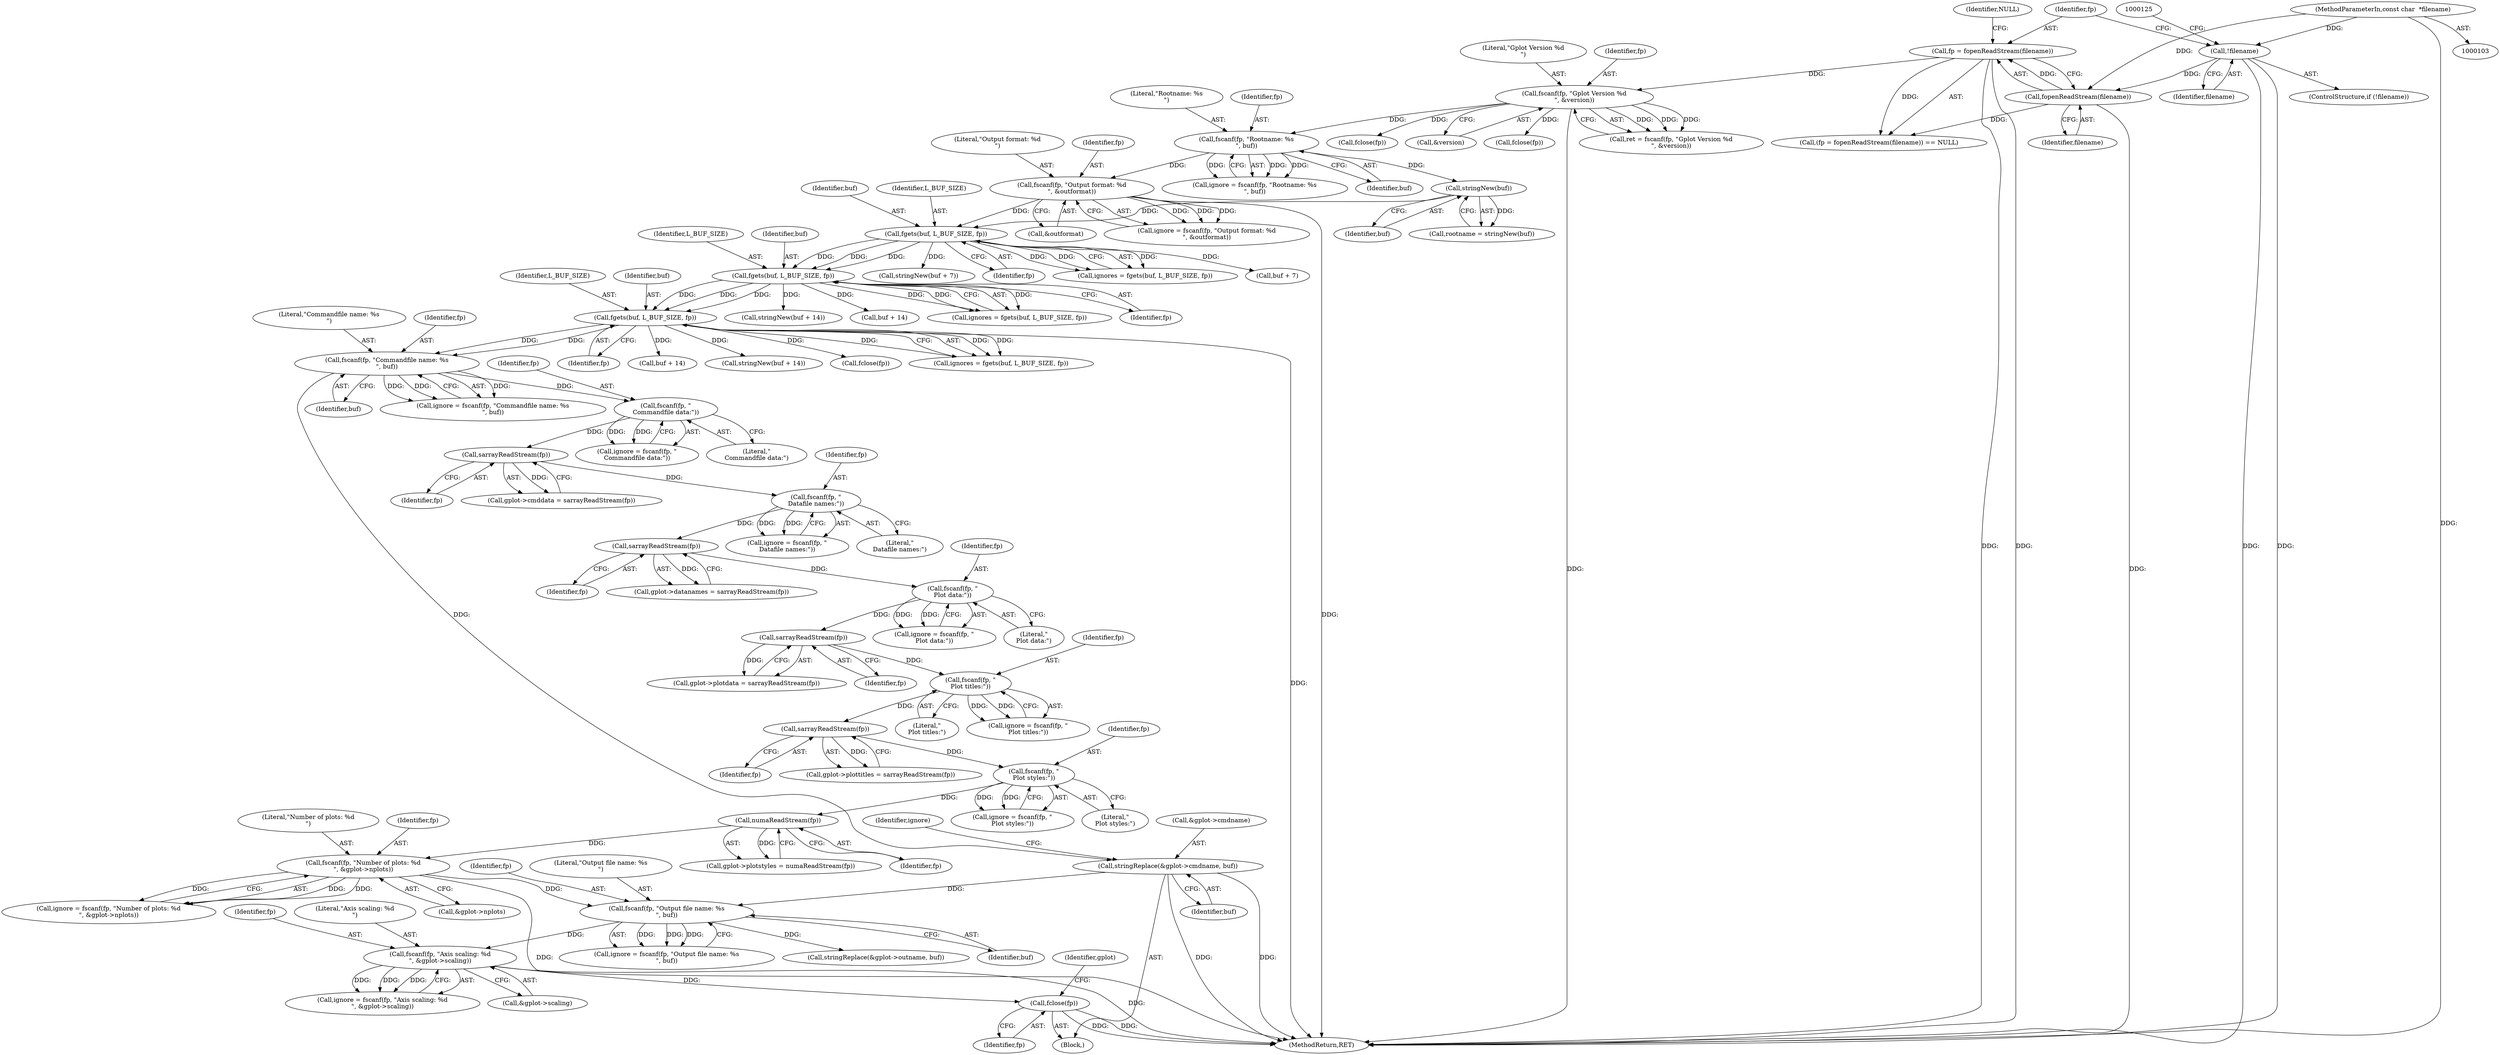 digraph "0_leptonica_ee301cb2029db8a6289c5295daa42bba7715e99a_4@API" {
"1000407" [label="(Call,fclose(fp))"];
"1000400" [label="(Call,fscanf(fp, \"Axis scaling: %d\n\", &gplot->scaling))"];
"1000388" [label="(Call,fscanf(fp, \"Output file name: %s\n\", buf))"];
"1000379" [label="(Call,fscanf(fp, \"Number of plots: %d\n\", &gplot->nplots))"];
"1000375" [label="(Call,numaReadStream(fp))"];
"1000368" [label="(Call,fscanf(fp, \"\nPlot styles:\"))"];
"1000364" [label="(Call,sarrayReadStream(fp))"];
"1000357" [label="(Call,fscanf(fp, \"\nPlot titles:\"))"];
"1000353" [label="(Call,sarrayReadStream(fp))"];
"1000346" [label="(Call,fscanf(fp, \"\nPlot data:\"))"];
"1000342" [label="(Call,sarrayReadStream(fp))"];
"1000335" [label="(Call,fscanf(fp, \"\nDatafile names:\"))"];
"1000331" [label="(Call,sarrayReadStream(fp))"];
"1000324" [label="(Call,fscanf(fp, \"\nCommandfile data:\"))"];
"1000312" [label="(Call,fscanf(fp, \"Commandfile name: %s\n\", buf))"];
"1000238" [label="(Call,fgets(buf, L_BUF_SIZE, fp))"];
"1000218" [label="(Call,fgets(buf, L_BUF_SIZE, fp))"];
"1000198" [label="(Call,fgets(buf, L_BUF_SIZE, fp))"];
"1000187" [label="(Call,stringNew(buf))"];
"1000181" [label="(Call,fscanf(fp, \"Rootname: %s\n\", buf))"];
"1000146" [label="(Call,fscanf(fp, \"Gplot Version %d\n\", &version))"];
"1000132" [label="(Call,fp = fopenReadStream(filename))"];
"1000134" [label="(Call,fopenReadStream(filename))"];
"1000121" [label="(Call,!filename)"];
"1000104" [label="(MethodParameterIn,const char  *filename)"];
"1000191" [label="(Call,fscanf(fp, \"Output format: %d\n\", &outformat))"];
"1000316" [label="(Call,stringReplace(&gplot->cmdname, buf))"];
"1000224" [label="(Call,stringNew(buf + 14))"];
"1000204" [label="(Call,stringNew(buf + 7))"];
"1000133" [label="(Identifier,fp)"];
"1000400" [label="(Call,fscanf(fp, \"Axis scaling: %d\n\", &gplot->scaling))"];
"1000241" [label="(Identifier,fp)"];
"1000388" [label="(Call,fscanf(fp, \"Output file name: %s\n\", buf))"];
"1000359" [label="(Literal,\"\nPlot titles:\")"];
"1000134" [label="(Call,fopenReadStream(filename))"];
"1000386" [label="(Call,ignore = fscanf(fp, \"Output file name: %s\n\", buf))"];
"1000357" [label="(Call,fscanf(fp, \"\nPlot titles:\"))"];
"1000335" [label="(Call,fscanf(fp, \"\nDatafile names:\"))"];
"1000187" [label="(Call,stringNew(buf))"];
"1000369" [label="(Identifier,fp)"];
"1000183" [label="(Literal,\"Rootname: %s\n\")"];
"1000364" [label="(Call,sarrayReadStream(fp))"];
"1000201" [label="(Identifier,fp)"];
"1000375" [label="(Call,numaReadStream(fp))"];
"1000135" [label="(Identifier,filename)"];
"1000332" [label="(Identifier,fp)"];
"1000371" [label="(Call,gplot->plotstyles = numaReadStream(fp))"];
"1000312" [label="(Call,fscanf(fp, \"Commandfile name: %s\n\", buf))"];
"1000132" [label="(Call,fp = fopenReadStream(filename))"];
"1000325" [label="(Identifier,fp)"];
"1000225" [label="(Call,buf + 14)"];
"1000355" [label="(Call,ignore = fscanf(fp, \"\nPlot titles:\"))"];
"1000188" [label="(Identifier,buf)"];
"1000179" [label="(Call,ignore = fscanf(fp, \"Rootname: %s\n\", buf))"];
"1000322" [label="(Call,ignore = fscanf(fp, \"\nCommandfile data:\"))"];
"1000181" [label="(Call,fscanf(fp, \"Rootname: %s\n\", buf))"];
"1000316" [label="(Call,stringReplace(&gplot->cmdname, buf))"];
"1000131" [label="(Call,(fp = fopenReadStream(filename)) == NULL)"];
"1000185" [label="(Call,rootname = stringNew(buf))"];
"1000199" [label="(Identifier,buf)"];
"1000194" [label="(Call,&outformat)"];
"1000336" [label="(Identifier,fp)"];
"1000366" [label="(Call,ignore = fscanf(fp, \"\nPlot styles:\"))"];
"1000324" [label="(Call,fscanf(fp, \"\nCommandfile data:\"))"];
"1000381" [label="(Literal,\"Number of plots: %d\n\")"];
"1000333" [label="(Call,ignore = fscanf(fp, \"\nDatafile names:\"))"];
"1000191" [label="(Call,fscanf(fp, \"Output format: %d\n\", &outformat))"];
"1000198" [label="(Call,fgets(buf, L_BUF_SIZE, fp))"];
"1000120" [label="(ControlStructure,if (!filename))"];
"1000105" [label="(Block,)"];
"1000327" [label="(Call,gplot->cmddata = sarrayReadStream(fp))"];
"1000392" [label="(Call,stringReplace(&gplot->outname, buf))"];
"1000410" [label="(Identifier,gplot)"];
"1000144" [label="(Call,ret = fscanf(fp, \"Gplot Version %d\n\", &version))"];
"1000189" [label="(Call,ignore = fscanf(fp, \"Output format: %d\n\", &outformat))"];
"1000376" [label="(Identifier,fp)"];
"1000382" [label="(Call,&gplot->nplots)"];
"1000323" [label="(Identifier,ignore)"];
"1000326" [label="(Literal,\"\nCommandfile data:\")"];
"1000245" [label="(Call,buf + 14)"];
"1000148" [label="(Literal,\"Gplot Version %d\n\")"];
"1000216" [label="(Call,ignores = fgets(buf, L_BUF_SIZE, fp))"];
"1000104" [label="(MethodParameterIn,const char  *filename)"];
"1000379" [label="(Call,fscanf(fp, \"Number of plots: %d\n\", &gplot->nplots))"];
"1000200" [label="(Identifier,L_BUF_SIZE)"];
"1000184" [label="(Identifier,buf)"];
"1000411" [label="(MethodReturn,RET)"];
"1000343" [label="(Identifier,fp)"];
"1000342" [label="(Call,sarrayReadStream(fp))"];
"1000314" [label="(Literal,\"Commandfile name: %s\n\")"];
"1000380" [label="(Identifier,fp)"];
"1000337" [label="(Literal,\"\nDatafile names:\")"];
"1000377" [label="(Call,ignore = fscanf(fp, \"Number of plots: %d\n\", &gplot->nplots))"];
"1000315" [label="(Identifier,buf)"];
"1000344" [label="(Call,ignore = fscanf(fp, \"\nPlot data:\"))"];
"1000240" [label="(Identifier,L_BUF_SIZE)"];
"1000244" [label="(Call,stringNew(buf + 14))"];
"1000407" [label="(Call,fclose(fp))"];
"1000170" [label="(Call,fclose(fp))"];
"1000146" [label="(Call,fscanf(fp, \"Gplot Version %d\n\", &version))"];
"1000121" [label="(Call,!filename)"];
"1000346" [label="(Call,fscanf(fp, \"\nPlot data:\"))"];
"1000196" [label="(Call,ignores = fgets(buf, L_BUF_SIZE, fp))"];
"1000349" [label="(Call,gplot->plotdata = sarrayReadStream(fp))"];
"1000149" [label="(Call,&version)"];
"1000238" [label="(Call,fgets(buf, L_BUF_SIZE, fp))"];
"1000365" [label="(Identifier,fp)"];
"1000122" [label="(Identifier,filename)"];
"1000401" [label="(Identifier,fp)"];
"1000147" [label="(Identifier,fp)"];
"1000193" [label="(Literal,\"Output format: %d\n\")"];
"1000276" [label="(Call,fclose(fp))"];
"1000391" [label="(Identifier,buf)"];
"1000347" [label="(Identifier,fp)"];
"1000338" [label="(Call,gplot->datanames = sarrayReadStream(fp))"];
"1000192" [label="(Identifier,fp)"];
"1000239" [label="(Identifier,buf)"];
"1000156" [label="(Call,fclose(fp))"];
"1000348" [label="(Literal,\"\nPlot data:\")"];
"1000321" [label="(Identifier,buf)"];
"1000220" [label="(Identifier,L_BUF_SIZE)"];
"1000313" [label="(Identifier,fp)"];
"1000218" [label="(Call,fgets(buf, L_BUF_SIZE, fp))"];
"1000389" [label="(Identifier,fp)"];
"1000368" [label="(Call,fscanf(fp, \"\nPlot styles:\"))"];
"1000390" [label="(Literal,\"Output file name: %s\n\")"];
"1000354" [label="(Identifier,fp)"];
"1000182" [label="(Identifier,fp)"];
"1000219" [label="(Identifier,buf)"];
"1000408" [label="(Identifier,fp)"];
"1000205" [label="(Call,buf + 7)"];
"1000402" [label="(Literal,\"Axis scaling: %d\n\")"];
"1000236" [label="(Call,ignores = fgets(buf, L_BUF_SIZE, fp))"];
"1000370" [label="(Literal,\"\nPlot styles:\")"];
"1000358" [label="(Identifier,fp)"];
"1000221" [label="(Identifier,fp)"];
"1000331" [label="(Call,sarrayReadStream(fp))"];
"1000398" [label="(Call,ignore = fscanf(fp, \"Axis scaling: %d\n\", &gplot->scaling))"];
"1000360" [label="(Call,gplot->plottitles = sarrayReadStream(fp))"];
"1000317" [label="(Call,&gplot->cmdname)"];
"1000353" [label="(Call,sarrayReadStream(fp))"];
"1000403" [label="(Call,&gplot->scaling)"];
"1000310" [label="(Call,ignore = fscanf(fp, \"Commandfile name: %s\n\", buf))"];
"1000136" [label="(Identifier,NULL)"];
"1000407" -> "1000105"  [label="AST: "];
"1000407" -> "1000408"  [label="CFG: "];
"1000408" -> "1000407"  [label="AST: "];
"1000410" -> "1000407"  [label="CFG: "];
"1000407" -> "1000411"  [label="DDG: "];
"1000407" -> "1000411"  [label="DDG: "];
"1000400" -> "1000407"  [label="DDG: "];
"1000400" -> "1000398"  [label="AST: "];
"1000400" -> "1000403"  [label="CFG: "];
"1000401" -> "1000400"  [label="AST: "];
"1000402" -> "1000400"  [label="AST: "];
"1000403" -> "1000400"  [label="AST: "];
"1000398" -> "1000400"  [label="CFG: "];
"1000400" -> "1000411"  [label="DDG: "];
"1000400" -> "1000398"  [label="DDG: "];
"1000400" -> "1000398"  [label="DDG: "];
"1000400" -> "1000398"  [label="DDG: "];
"1000388" -> "1000400"  [label="DDG: "];
"1000388" -> "1000386"  [label="AST: "];
"1000388" -> "1000391"  [label="CFG: "];
"1000389" -> "1000388"  [label="AST: "];
"1000390" -> "1000388"  [label="AST: "];
"1000391" -> "1000388"  [label="AST: "];
"1000386" -> "1000388"  [label="CFG: "];
"1000388" -> "1000386"  [label="DDG: "];
"1000388" -> "1000386"  [label="DDG: "];
"1000388" -> "1000386"  [label="DDG: "];
"1000379" -> "1000388"  [label="DDG: "];
"1000316" -> "1000388"  [label="DDG: "];
"1000388" -> "1000392"  [label="DDG: "];
"1000379" -> "1000377"  [label="AST: "];
"1000379" -> "1000382"  [label="CFG: "];
"1000380" -> "1000379"  [label="AST: "];
"1000381" -> "1000379"  [label="AST: "];
"1000382" -> "1000379"  [label="AST: "];
"1000377" -> "1000379"  [label="CFG: "];
"1000379" -> "1000411"  [label="DDG: "];
"1000379" -> "1000377"  [label="DDG: "];
"1000379" -> "1000377"  [label="DDG: "];
"1000379" -> "1000377"  [label="DDG: "];
"1000375" -> "1000379"  [label="DDG: "];
"1000375" -> "1000371"  [label="AST: "];
"1000375" -> "1000376"  [label="CFG: "];
"1000376" -> "1000375"  [label="AST: "];
"1000371" -> "1000375"  [label="CFG: "];
"1000375" -> "1000371"  [label="DDG: "];
"1000368" -> "1000375"  [label="DDG: "];
"1000368" -> "1000366"  [label="AST: "];
"1000368" -> "1000370"  [label="CFG: "];
"1000369" -> "1000368"  [label="AST: "];
"1000370" -> "1000368"  [label="AST: "];
"1000366" -> "1000368"  [label="CFG: "];
"1000368" -> "1000366"  [label="DDG: "];
"1000368" -> "1000366"  [label="DDG: "];
"1000364" -> "1000368"  [label="DDG: "];
"1000364" -> "1000360"  [label="AST: "];
"1000364" -> "1000365"  [label="CFG: "];
"1000365" -> "1000364"  [label="AST: "];
"1000360" -> "1000364"  [label="CFG: "];
"1000364" -> "1000360"  [label="DDG: "];
"1000357" -> "1000364"  [label="DDG: "];
"1000357" -> "1000355"  [label="AST: "];
"1000357" -> "1000359"  [label="CFG: "];
"1000358" -> "1000357"  [label="AST: "];
"1000359" -> "1000357"  [label="AST: "];
"1000355" -> "1000357"  [label="CFG: "];
"1000357" -> "1000355"  [label="DDG: "];
"1000357" -> "1000355"  [label="DDG: "];
"1000353" -> "1000357"  [label="DDG: "];
"1000353" -> "1000349"  [label="AST: "];
"1000353" -> "1000354"  [label="CFG: "];
"1000354" -> "1000353"  [label="AST: "];
"1000349" -> "1000353"  [label="CFG: "];
"1000353" -> "1000349"  [label="DDG: "];
"1000346" -> "1000353"  [label="DDG: "];
"1000346" -> "1000344"  [label="AST: "];
"1000346" -> "1000348"  [label="CFG: "];
"1000347" -> "1000346"  [label="AST: "];
"1000348" -> "1000346"  [label="AST: "];
"1000344" -> "1000346"  [label="CFG: "];
"1000346" -> "1000344"  [label="DDG: "];
"1000346" -> "1000344"  [label="DDG: "];
"1000342" -> "1000346"  [label="DDG: "];
"1000342" -> "1000338"  [label="AST: "];
"1000342" -> "1000343"  [label="CFG: "];
"1000343" -> "1000342"  [label="AST: "];
"1000338" -> "1000342"  [label="CFG: "];
"1000342" -> "1000338"  [label="DDG: "];
"1000335" -> "1000342"  [label="DDG: "];
"1000335" -> "1000333"  [label="AST: "];
"1000335" -> "1000337"  [label="CFG: "];
"1000336" -> "1000335"  [label="AST: "];
"1000337" -> "1000335"  [label="AST: "];
"1000333" -> "1000335"  [label="CFG: "];
"1000335" -> "1000333"  [label="DDG: "];
"1000335" -> "1000333"  [label="DDG: "];
"1000331" -> "1000335"  [label="DDG: "];
"1000331" -> "1000327"  [label="AST: "];
"1000331" -> "1000332"  [label="CFG: "];
"1000332" -> "1000331"  [label="AST: "];
"1000327" -> "1000331"  [label="CFG: "];
"1000331" -> "1000327"  [label="DDG: "];
"1000324" -> "1000331"  [label="DDG: "];
"1000324" -> "1000322"  [label="AST: "];
"1000324" -> "1000326"  [label="CFG: "];
"1000325" -> "1000324"  [label="AST: "];
"1000326" -> "1000324"  [label="AST: "];
"1000322" -> "1000324"  [label="CFG: "];
"1000324" -> "1000322"  [label="DDG: "];
"1000324" -> "1000322"  [label="DDG: "];
"1000312" -> "1000324"  [label="DDG: "];
"1000312" -> "1000310"  [label="AST: "];
"1000312" -> "1000315"  [label="CFG: "];
"1000313" -> "1000312"  [label="AST: "];
"1000314" -> "1000312"  [label="AST: "];
"1000315" -> "1000312"  [label="AST: "];
"1000310" -> "1000312"  [label="CFG: "];
"1000312" -> "1000310"  [label="DDG: "];
"1000312" -> "1000310"  [label="DDG: "];
"1000312" -> "1000310"  [label="DDG: "];
"1000238" -> "1000312"  [label="DDG: "];
"1000238" -> "1000312"  [label="DDG: "];
"1000312" -> "1000316"  [label="DDG: "];
"1000238" -> "1000236"  [label="AST: "];
"1000238" -> "1000241"  [label="CFG: "];
"1000239" -> "1000238"  [label="AST: "];
"1000240" -> "1000238"  [label="AST: "];
"1000241" -> "1000238"  [label="AST: "];
"1000236" -> "1000238"  [label="CFG: "];
"1000238" -> "1000411"  [label="DDG: "];
"1000238" -> "1000236"  [label="DDG: "];
"1000238" -> "1000236"  [label="DDG: "];
"1000238" -> "1000236"  [label="DDG: "];
"1000218" -> "1000238"  [label="DDG: "];
"1000218" -> "1000238"  [label="DDG: "];
"1000218" -> "1000238"  [label="DDG: "];
"1000238" -> "1000244"  [label="DDG: "];
"1000238" -> "1000245"  [label="DDG: "];
"1000238" -> "1000276"  [label="DDG: "];
"1000218" -> "1000216"  [label="AST: "];
"1000218" -> "1000221"  [label="CFG: "];
"1000219" -> "1000218"  [label="AST: "];
"1000220" -> "1000218"  [label="AST: "];
"1000221" -> "1000218"  [label="AST: "];
"1000216" -> "1000218"  [label="CFG: "];
"1000218" -> "1000216"  [label="DDG: "];
"1000218" -> "1000216"  [label="DDG: "];
"1000218" -> "1000216"  [label="DDG: "];
"1000198" -> "1000218"  [label="DDG: "];
"1000198" -> "1000218"  [label="DDG: "];
"1000198" -> "1000218"  [label="DDG: "];
"1000218" -> "1000224"  [label="DDG: "];
"1000218" -> "1000225"  [label="DDG: "];
"1000198" -> "1000196"  [label="AST: "];
"1000198" -> "1000201"  [label="CFG: "];
"1000199" -> "1000198"  [label="AST: "];
"1000200" -> "1000198"  [label="AST: "];
"1000201" -> "1000198"  [label="AST: "];
"1000196" -> "1000198"  [label="CFG: "];
"1000198" -> "1000196"  [label="DDG: "];
"1000198" -> "1000196"  [label="DDG: "];
"1000198" -> "1000196"  [label="DDG: "];
"1000187" -> "1000198"  [label="DDG: "];
"1000191" -> "1000198"  [label="DDG: "];
"1000198" -> "1000204"  [label="DDG: "];
"1000198" -> "1000205"  [label="DDG: "];
"1000187" -> "1000185"  [label="AST: "];
"1000187" -> "1000188"  [label="CFG: "];
"1000188" -> "1000187"  [label="AST: "];
"1000185" -> "1000187"  [label="CFG: "];
"1000187" -> "1000185"  [label="DDG: "];
"1000181" -> "1000187"  [label="DDG: "];
"1000181" -> "1000179"  [label="AST: "];
"1000181" -> "1000184"  [label="CFG: "];
"1000182" -> "1000181"  [label="AST: "];
"1000183" -> "1000181"  [label="AST: "];
"1000184" -> "1000181"  [label="AST: "];
"1000179" -> "1000181"  [label="CFG: "];
"1000181" -> "1000179"  [label="DDG: "];
"1000181" -> "1000179"  [label="DDG: "];
"1000181" -> "1000179"  [label="DDG: "];
"1000146" -> "1000181"  [label="DDG: "];
"1000181" -> "1000191"  [label="DDG: "];
"1000146" -> "1000144"  [label="AST: "];
"1000146" -> "1000149"  [label="CFG: "];
"1000147" -> "1000146"  [label="AST: "];
"1000148" -> "1000146"  [label="AST: "];
"1000149" -> "1000146"  [label="AST: "];
"1000144" -> "1000146"  [label="CFG: "];
"1000146" -> "1000411"  [label="DDG: "];
"1000146" -> "1000144"  [label="DDG: "];
"1000146" -> "1000144"  [label="DDG: "];
"1000146" -> "1000144"  [label="DDG: "];
"1000132" -> "1000146"  [label="DDG: "];
"1000146" -> "1000156"  [label="DDG: "];
"1000146" -> "1000170"  [label="DDG: "];
"1000132" -> "1000131"  [label="AST: "];
"1000132" -> "1000134"  [label="CFG: "];
"1000133" -> "1000132"  [label="AST: "];
"1000134" -> "1000132"  [label="AST: "];
"1000136" -> "1000132"  [label="CFG: "];
"1000132" -> "1000411"  [label="DDG: "];
"1000132" -> "1000411"  [label="DDG: "];
"1000132" -> "1000131"  [label="DDG: "];
"1000134" -> "1000132"  [label="DDG: "];
"1000134" -> "1000135"  [label="CFG: "];
"1000135" -> "1000134"  [label="AST: "];
"1000134" -> "1000411"  [label="DDG: "];
"1000134" -> "1000131"  [label="DDG: "];
"1000121" -> "1000134"  [label="DDG: "];
"1000104" -> "1000134"  [label="DDG: "];
"1000121" -> "1000120"  [label="AST: "];
"1000121" -> "1000122"  [label="CFG: "];
"1000122" -> "1000121"  [label="AST: "];
"1000125" -> "1000121"  [label="CFG: "];
"1000133" -> "1000121"  [label="CFG: "];
"1000121" -> "1000411"  [label="DDG: "];
"1000121" -> "1000411"  [label="DDG: "];
"1000104" -> "1000121"  [label="DDG: "];
"1000104" -> "1000103"  [label="AST: "];
"1000104" -> "1000411"  [label="DDG: "];
"1000191" -> "1000189"  [label="AST: "];
"1000191" -> "1000194"  [label="CFG: "];
"1000192" -> "1000191"  [label="AST: "];
"1000193" -> "1000191"  [label="AST: "];
"1000194" -> "1000191"  [label="AST: "];
"1000189" -> "1000191"  [label="CFG: "];
"1000191" -> "1000411"  [label="DDG: "];
"1000191" -> "1000189"  [label="DDG: "];
"1000191" -> "1000189"  [label="DDG: "];
"1000191" -> "1000189"  [label="DDG: "];
"1000316" -> "1000105"  [label="AST: "];
"1000316" -> "1000321"  [label="CFG: "];
"1000317" -> "1000316"  [label="AST: "];
"1000321" -> "1000316"  [label="AST: "];
"1000323" -> "1000316"  [label="CFG: "];
"1000316" -> "1000411"  [label="DDG: "];
"1000316" -> "1000411"  [label="DDG: "];
}
